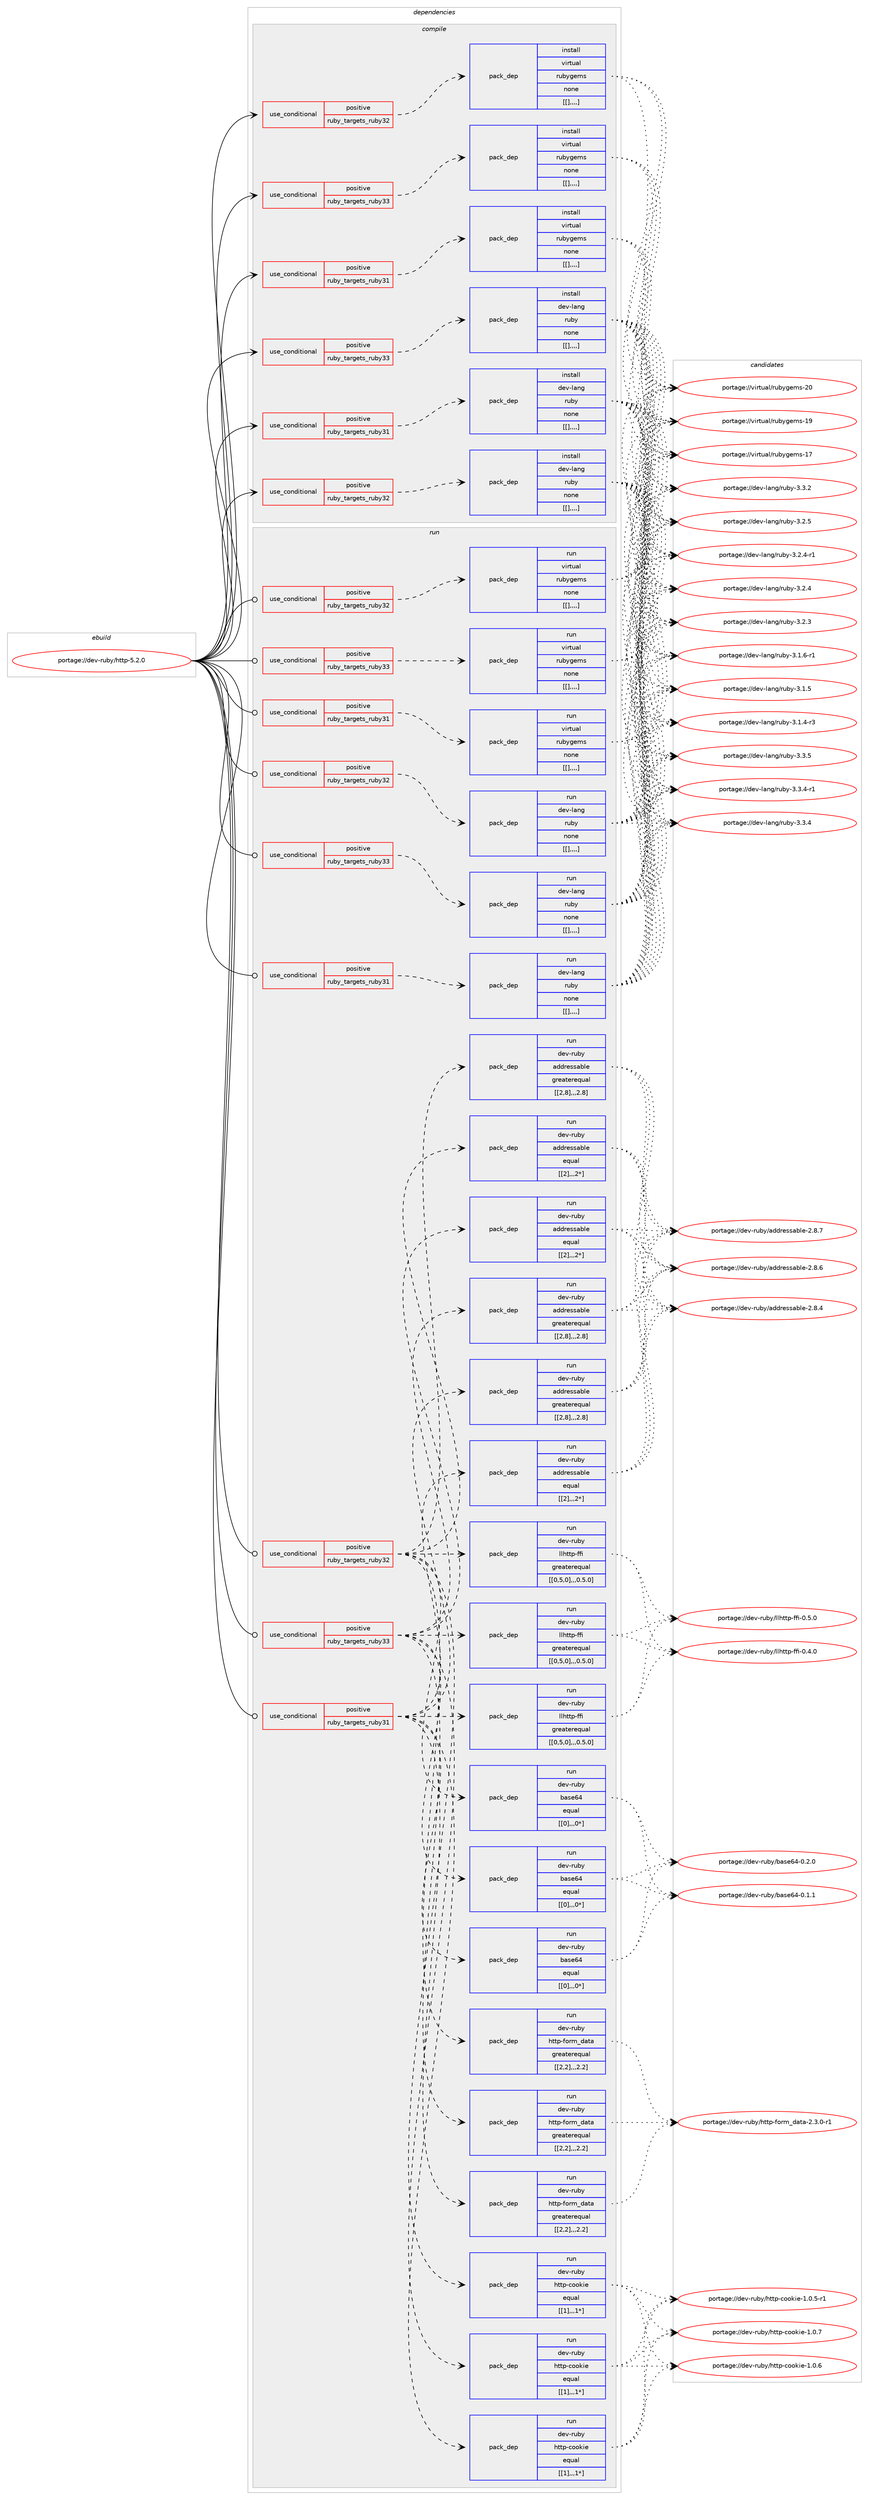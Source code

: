 digraph prolog {

# *************
# Graph options
# *************

newrank=true;
concentrate=true;
compound=true;
graph [rankdir=LR,fontname=Helvetica,fontsize=10,ranksep=1.5];#, ranksep=2.5, nodesep=0.2];
edge  [arrowhead=vee];
node  [fontname=Helvetica,fontsize=10];

# **********
# The ebuild
# **********

subgraph cluster_leftcol {
color=gray;
label=<<i>ebuild</i>>;
id [label="portage://dev-ruby/http-5.2.0", color=red, width=4, href="../dev-ruby/http-5.2.0.svg"];
}

# ****************
# The dependencies
# ****************

subgraph cluster_midcol {
color=gray;
label=<<i>dependencies</i>>;
subgraph cluster_compile {
fillcolor="#eeeeee";
style=filled;
label=<<i>compile</i>>;
subgraph cond50214 {
dependency189086 [label=<<TABLE BORDER="0" CELLBORDER="1" CELLSPACING="0" CELLPADDING="4"><TR><TD ROWSPAN="3" CELLPADDING="10">use_conditional</TD></TR><TR><TD>positive</TD></TR><TR><TD>ruby_targets_ruby31</TD></TR></TABLE>>, shape=none, color=red];
subgraph pack137550 {
dependency189087 [label=<<TABLE BORDER="0" CELLBORDER="1" CELLSPACING="0" CELLPADDING="4" WIDTH="220"><TR><TD ROWSPAN="6" CELLPADDING="30">pack_dep</TD></TR><TR><TD WIDTH="110">install</TD></TR><TR><TD>dev-lang</TD></TR><TR><TD>ruby</TD></TR><TR><TD>none</TD></TR><TR><TD>[[],,,,]</TD></TR></TABLE>>, shape=none, color=blue];
}
dependency189086:e -> dependency189087:w [weight=20,style="dashed",arrowhead="vee"];
}
id:e -> dependency189086:w [weight=20,style="solid",arrowhead="vee"];
subgraph cond50215 {
dependency189088 [label=<<TABLE BORDER="0" CELLBORDER="1" CELLSPACING="0" CELLPADDING="4"><TR><TD ROWSPAN="3" CELLPADDING="10">use_conditional</TD></TR><TR><TD>positive</TD></TR><TR><TD>ruby_targets_ruby31</TD></TR></TABLE>>, shape=none, color=red];
subgraph pack137551 {
dependency189089 [label=<<TABLE BORDER="0" CELLBORDER="1" CELLSPACING="0" CELLPADDING="4" WIDTH="220"><TR><TD ROWSPAN="6" CELLPADDING="30">pack_dep</TD></TR><TR><TD WIDTH="110">install</TD></TR><TR><TD>virtual</TD></TR><TR><TD>rubygems</TD></TR><TR><TD>none</TD></TR><TR><TD>[[],,,,]</TD></TR></TABLE>>, shape=none, color=blue];
}
dependency189088:e -> dependency189089:w [weight=20,style="dashed",arrowhead="vee"];
}
id:e -> dependency189088:w [weight=20,style="solid",arrowhead="vee"];
subgraph cond50216 {
dependency189090 [label=<<TABLE BORDER="0" CELLBORDER="1" CELLSPACING="0" CELLPADDING="4"><TR><TD ROWSPAN="3" CELLPADDING="10">use_conditional</TD></TR><TR><TD>positive</TD></TR><TR><TD>ruby_targets_ruby32</TD></TR></TABLE>>, shape=none, color=red];
subgraph pack137552 {
dependency189091 [label=<<TABLE BORDER="0" CELLBORDER="1" CELLSPACING="0" CELLPADDING="4" WIDTH="220"><TR><TD ROWSPAN="6" CELLPADDING="30">pack_dep</TD></TR><TR><TD WIDTH="110">install</TD></TR><TR><TD>dev-lang</TD></TR><TR><TD>ruby</TD></TR><TR><TD>none</TD></TR><TR><TD>[[],,,,]</TD></TR></TABLE>>, shape=none, color=blue];
}
dependency189090:e -> dependency189091:w [weight=20,style="dashed",arrowhead="vee"];
}
id:e -> dependency189090:w [weight=20,style="solid",arrowhead="vee"];
subgraph cond50217 {
dependency189092 [label=<<TABLE BORDER="0" CELLBORDER="1" CELLSPACING="0" CELLPADDING="4"><TR><TD ROWSPAN="3" CELLPADDING="10">use_conditional</TD></TR><TR><TD>positive</TD></TR><TR><TD>ruby_targets_ruby32</TD></TR></TABLE>>, shape=none, color=red];
subgraph pack137553 {
dependency189093 [label=<<TABLE BORDER="0" CELLBORDER="1" CELLSPACING="0" CELLPADDING="4" WIDTH="220"><TR><TD ROWSPAN="6" CELLPADDING="30">pack_dep</TD></TR><TR><TD WIDTH="110">install</TD></TR><TR><TD>virtual</TD></TR><TR><TD>rubygems</TD></TR><TR><TD>none</TD></TR><TR><TD>[[],,,,]</TD></TR></TABLE>>, shape=none, color=blue];
}
dependency189092:e -> dependency189093:w [weight=20,style="dashed",arrowhead="vee"];
}
id:e -> dependency189092:w [weight=20,style="solid",arrowhead="vee"];
subgraph cond50218 {
dependency189094 [label=<<TABLE BORDER="0" CELLBORDER="1" CELLSPACING="0" CELLPADDING="4"><TR><TD ROWSPAN="3" CELLPADDING="10">use_conditional</TD></TR><TR><TD>positive</TD></TR><TR><TD>ruby_targets_ruby33</TD></TR></TABLE>>, shape=none, color=red];
subgraph pack137554 {
dependency189095 [label=<<TABLE BORDER="0" CELLBORDER="1" CELLSPACING="0" CELLPADDING="4" WIDTH="220"><TR><TD ROWSPAN="6" CELLPADDING="30">pack_dep</TD></TR><TR><TD WIDTH="110">install</TD></TR><TR><TD>dev-lang</TD></TR><TR><TD>ruby</TD></TR><TR><TD>none</TD></TR><TR><TD>[[],,,,]</TD></TR></TABLE>>, shape=none, color=blue];
}
dependency189094:e -> dependency189095:w [weight=20,style="dashed",arrowhead="vee"];
}
id:e -> dependency189094:w [weight=20,style="solid",arrowhead="vee"];
subgraph cond50219 {
dependency189096 [label=<<TABLE BORDER="0" CELLBORDER="1" CELLSPACING="0" CELLPADDING="4"><TR><TD ROWSPAN="3" CELLPADDING="10">use_conditional</TD></TR><TR><TD>positive</TD></TR><TR><TD>ruby_targets_ruby33</TD></TR></TABLE>>, shape=none, color=red];
subgraph pack137555 {
dependency189097 [label=<<TABLE BORDER="0" CELLBORDER="1" CELLSPACING="0" CELLPADDING="4" WIDTH="220"><TR><TD ROWSPAN="6" CELLPADDING="30">pack_dep</TD></TR><TR><TD WIDTH="110">install</TD></TR><TR><TD>virtual</TD></TR><TR><TD>rubygems</TD></TR><TR><TD>none</TD></TR><TR><TD>[[],,,,]</TD></TR></TABLE>>, shape=none, color=blue];
}
dependency189096:e -> dependency189097:w [weight=20,style="dashed",arrowhead="vee"];
}
id:e -> dependency189096:w [weight=20,style="solid",arrowhead="vee"];
}
subgraph cluster_compileandrun {
fillcolor="#eeeeee";
style=filled;
label=<<i>compile and run</i>>;
}
subgraph cluster_run {
fillcolor="#eeeeee";
style=filled;
label=<<i>run</i>>;
subgraph cond50220 {
dependency189098 [label=<<TABLE BORDER="0" CELLBORDER="1" CELLSPACING="0" CELLPADDING="4"><TR><TD ROWSPAN="3" CELLPADDING="10">use_conditional</TD></TR><TR><TD>positive</TD></TR><TR><TD>ruby_targets_ruby31</TD></TR></TABLE>>, shape=none, color=red];
subgraph pack137556 {
dependency189099 [label=<<TABLE BORDER="0" CELLBORDER="1" CELLSPACING="0" CELLPADDING="4" WIDTH="220"><TR><TD ROWSPAN="6" CELLPADDING="30">pack_dep</TD></TR><TR><TD WIDTH="110">run</TD></TR><TR><TD>dev-lang</TD></TR><TR><TD>ruby</TD></TR><TR><TD>none</TD></TR><TR><TD>[[],,,,]</TD></TR></TABLE>>, shape=none, color=blue];
}
dependency189098:e -> dependency189099:w [weight=20,style="dashed",arrowhead="vee"];
}
id:e -> dependency189098:w [weight=20,style="solid",arrowhead="odot"];
subgraph cond50221 {
dependency189100 [label=<<TABLE BORDER="0" CELLBORDER="1" CELLSPACING="0" CELLPADDING="4"><TR><TD ROWSPAN="3" CELLPADDING="10">use_conditional</TD></TR><TR><TD>positive</TD></TR><TR><TD>ruby_targets_ruby31</TD></TR></TABLE>>, shape=none, color=red];
subgraph pack137557 {
dependency189101 [label=<<TABLE BORDER="0" CELLBORDER="1" CELLSPACING="0" CELLPADDING="4" WIDTH="220"><TR><TD ROWSPAN="6" CELLPADDING="30">pack_dep</TD></TR><TR><TD WIDTH="110">run</TD></TR><TR><TD>dev-ruby</TD></TR><TR><TD>addressable</TD></TR><TR><TD>equal</TD></TR><TR><TD>[[2],,,2*]</TD></TR></TABLE>>, shape=none, color=blue];
}
dependency189100:e -> dependency189101:w [weight=20,style="dashed",arrowhead="vee"];
subgraph pack137558 {
dependency189102 [label=<<TABLE BORDER="0" CELLBORDER="1" CELLSPACING="0" CELLPADDING="4" WIDTH="220"><TR><TD ROWSPAN="6" CELLPADDING="30">pack_dep</TD></TR><TR><TD WIDTH="110">run</TD></TR><TR><TD>dev-ruby</TD></TR><TR><TD>addressable</TD></TR><TR><TD>greaterequal</TD></TR><TR><TD>[[2,8],,,2.8]</TD></TR></TABLE>>, shape=none, color=blue];
}
dependency189100:e -> dependency189102:w [weight=20,style="dashed",arrowhead="vee"];
subgraph pack137559 {
dependency189103 [label=<<TABLE BORDER="0" CELLBORDER="1" CELLSPACING="0" CELLPADDING="4" WIDTH="220"><TR><TD ROWSPAN="6" CELLPADDING="30">pack_dep</TD></TR><TR><TD WIDTH="110">run</TD></TR><TR><TD>dev-ruby</TD></TR><TR><TD>base64</TD></TR><TR><TD>equal</TD></TR><TR><TD>[[0],,,0*]</TD></TR></TABLE>>, shape=none, color=blue];
}
dependency189100:e -> dependency189103:w [weight=20,style="dashed",arrowhead="vee"];
subgraph pack137560 {
dependency189104 [label=<<TABLE BORDER="0" CELLBORDER="1" CELLSPACING="0" CELLPADDING="4" WIDTH="220"><TR><TD ROWSPAN="6" CELLPADDING="30">pack_dep</TD></TR><TR><TD WIDTH="110">run</TD></TR><TR><TD>dev-ruby</TD></TR><TR><TD>http-cookie</TD></TR><TR><TD>equal</TD></TR><TR><TD>[[1],,,1*]</TD></TR></TABLE>>, shape=none, color=blue];
}
dependency189100:e -> dependency189104:w [weight=20,style="dashed",arrowhead="vee"];
subgraph pack137561 {
dependency189105 [label=<<TABLE BORDER="0" CELLBORDER="1" CELLSPACING="0" CELLPADDING="4" WIDTH="220"><TR><TD ROWSPAN="6" CELLPADDING="30">pack_dep</TD></TR><TR><TD WIDTH="110">run</TD></TR><TR><TD>dev-ruby</TD></TR><TR><TD>http-form_data</TD></TR><TR><TD>greaterequal</TD></TR><TR><TD>[[2,2],,,2.2]</TD></TR></TABLE>>, shape=none, color=blue];
}
dependency189100:e -> dependency189105:w [weight=20,style="dashed",arrowhead="vee"];
subgraph pack137562 {
dependency189106 [label=<<TABLE BORDER="0" CELLBORDER="1" CELLSPACING="0" CELLPADDING="4" WIDTH="220"><TR><TD ROWSPAN="6" CELLPADDING="30">pack_dep</TD></TR><TR><TD WIDTH="110">run</TD></TR><TR><TD>dev-ruby</TD></TR><TR><TD>llhttp-ffi</TD></TR><TR><TD>greaterequal</TD></TR><TR><TD>[[0,5,0],,,0.5.0]</TD></TR></TABLE>>, shape=none, color=blue];
}
dependency189100:e -> dependency189106:w [weight=20,style="dashed",arrowhead="vee"];
}
id:e -> dependency189100:w [weight=20,style="solid",arrowhead="odot"];
subgraph cond50222 {
dependency189107 [label=<<TABLE BORDER="0" CELLBORDER="1" CELLSPACING="0" CELLPADDING="4"><TR><TD ROWSPAN="3" CELLPADDING="10">use_conditional</TD></TR><TR><TD>positive</TD></TR><TR><TD>ruby_targets_ruby31</TD></TR></TABLE>>, shape=none, color=red];
subgraph pack137563 {
dependency189108 [label=<<TABLE BORDER="0" CELLBORDER="1" CELLSPACING="0" CELLPADDING="4" WIDTH="220"><TR><TD ROWSPAN="6" CELLPADDING="30">pack_dep</TD></TR><TR><TD WIDTH="110">run</TD></TR><TR><TD>virtual</TD></TR><TR><TD>rubygems</TD></TR><TR><TD>none</TD></TR><TR><TD>[[],,,,]</TD></TR></TABLE>>, shape=none, color=blue];
}
dependency189107:e -> dependency189108:w [weight=20,style="dashed",arrowhead="vee"];
}
id:e -> dependency189107:w [weight=20,style="solid",arrowhead="odot"];
subgraph cond50223 {
dependency189109 [label=<<TABLE BORDER="0" CELLBORDER="1" CELLSPACING="0" CELLPADDING="4"><TR><TD ROWSPAN="3" CELLPADDING="10">use_conditional</TD></TR><TR><TD>positive</TD></TR><TR><TD>ruby_targets_ruby32</TD></TR></TABLE>>, shape=none, color=red];
subgraph pack137564 {
dependency189110 [label=<<TABLE BORDER="0" CELLBORDER="1" CELLSPACING="0" CELLPADDING="4" WIDTH="220"><TR><TD ROWSPAN="6" CELLPADDING="30">pack_dep</TD></TR><TR><TD WIDTH="110">run</TD></TR><TR><TD>dev-lang</TD></TR><TR><TD>ruby</TD></TR><TR><TD>none</TD></TR><TR><TD>[[],,,,]</TD></TR></TABLE>>, shape=none, color=blue];
}
dependency189109:e -> dependency189110:w [weight=20,style="dashed",arrowhead="vee"];
}
id:e -> dependency189109:w [weight=20,style="solid",arrowhead="odot"];
subgraph cond50224 {
dependency189111 [label=<<TABLE BORDER="0" CELLBORDER="1" CELLSPACING="0" CELLPADDING="4"><TR><TD ROWSPAN="3" CELLPADDING="10">use_conditional</TD></TR><TR><TD>positive</TD></TR><TR><TD>ruby_targets_ruby32</TD></TR></TABLE>>, shape=none, color=red];
subgraph pack137565 {
dependency189112 [label=<<TABLE BORDER="0" CELLBORDER="1" CELLSPACING="0" CELLPADDING="4" WIDTH="220"><TR><TD ROWSPAN="6" CELLPADDING="30">pack_dep</TD></TR><TR><TD WIDTH="110">run</TD></TR><TR><TD>dev-ruby</TD></TR><TR><TD>addressable</TD></TR><TR><TD>equal</TD></TR><TR><TD>[[2],,,2*]</TD></TR></TABLE>>, shape=none, color=blue];
}
dependency189111:e -> dependency189112:w [weight=20,style="dashed",arrowhead="vee"];
subgraph pack137566 {
dependency189113 [label=<<TABLE BORDER="0" CELLBORDER="1" CELLSPACING="0" CELLPADDING="4" WIDTH="220"><TR><TD ROWSPAN="6" CELLPADDING="30">pack_dep</TD></TR><TR><TD WIDTH="110">run</TD></TR><TR><TD>dev-ruby</TD></TR><TR><TD>addressable</TD></TR><TR><TD>greaterequal</TD></TR><TR><TD>[[2,8],,,2.8]</TD></TR></TABLE>>, shape=none, color=blue];
}
dependency189111:e -> dependency189113:w [weight=20,style="dashed",arrowhead="vee"];
subgraph pack137567 {
dependency189114 [label=<<TABLE BORDER="0" CELLBORDER="1" CELLSPACING="0" CELLPADDING="4" WIDTH="220"><TR><TD ROWSPAN="6" CELLPADDING="30">pack_dep</TD></TR><TR><TD WIDTH="110">run</TD></TR><TR><TD>dev-ruby</TD></TR><TR><TD>base64</TD></TR><TR><TD>equal</TD></TR><TR><TD>[[0],,,0*]</TD></TR></TABLE>>, shape=none, color=blue];
}
dependency189111:e -> dependency189114:w [weight=20,style="dashed",arrowhead="vee"];
subgraph pack137568 {
dependency189115 [label=<<TABLE BORDER="0" CELLBORDER="1" CELLSPACING="0" CELLPADDING="4" WIDTH="220"><TR><TD ROWSPAN="6" CELLPADDING="30">pack_dep</TD></TR><TR><TD WIDTH="110">run</TD></TR><TR><TD>dev-ruby</TD></TR><TR><TD>http-cookie</TD></TR><TR><TD>equal</TD></TR><TR><TD>[[1],,,1*]</TD></TR></TABLE>>, shape=none, color=blue];
}
dependency189111:e -> dependency189115:w [weight=20,style="dashed",arrowhead="vee"];
subgraph pack137569 {
dependency189116 [label=<<TABLE BORDER="0" CELLBORDER="1" CELLSPACING="0" CELLPADDING="4" WIDTH="220"><TR><TD ROWSPAN="6" CELLPADDING="30">pack_dep</TD></TR><TR><TD WIDTH="110">run</TD></TR><TR><TD>dev-ruby</TD></TR><TR><TD>http-form_data</TD></TR><TR><TD>greaterequal</TD></TR><TR><TD>[[2,2],,,2.2]</TD></TR></TABLE>>, shape=none, color=blue];
}
dependency189111:e -> dependency189116:w [weight=20,style="dashed",arrowhead="vee"];
subgraph pack137570 {
dependency189117 [label=<<TABLE BORDER="0" CELLBORDER="1" CELLSPACING="0" CELLPADDING="4" WIDTH="220"><TR><TD ROWSPAN="6" CELLPADDING="30">pack_dep</TD></TR><TR><TD WIDTH="110">run</TD></TR><TR><TD>dev-ruby</TD></TR><TR><TD>llhttp-ffi</TD></TR><TR><TD>greaterequal</TD></TR><TR><TD>[[0,5,0],,,0.5.0]</TD></TR></TABLE>>, shape=none, color=blue];
}
dependency189111:e -> dependency189117:w [weight=20,style="dashed",arrowhead="vee"];
}
id:e -> dependency189111:w [weight=20,style="solid",arrowhead="odot"];
subgraph cond50225 {
dependency189118 [label=<<TABLE BORDER="0" CELLBORDER="1" CELLSPACING="0" CELLPADDING="4"><TR><TD ROWSPAN="3" CELLPADDING="10">use_conditional</TD></TR><TR><TD>positive</TD></TR><TR><TD>ruby_targets_ruby32</TD></TR></TABLE>>, shape=none, color=red];
subgraph pack137571 {
dependency189119 [label=<<TABLE BORDER="0" CELLBORDER="1" CELLSPACING="0" CELLPADDING="4" WIDTH="220"><TR><TD ROWSPAN="6" CELLPADDING="30">pack_dep</TD></TR><TR><TD WIDTH="110">run</TD></TR><TR><TD>virtual</TD></TR><TR><TD>rubygems</TD></TR><TR><TD>none</TD></TR><TR><TD>[[],,,,]</TD></TR></TABLE>>, shape=none, color=blue];
}
dependency189118:e -> dependency189119:w [weight=20,style="dashed",arrowhead="vee"];
}
id:e -> dependency189118:w [weight=20,style="solid",arrowhead="odot"];
subgraph cond50226 {
dependency189120 [label=<<TABLE BORDER="0" CELLBORDER="1" CELLSPACING="0" CELLPADDING="4"><TR><TD ROWSPAN="3" CELLPADDING="10">use_conditional</TD></TR><TR><TD>positive</TD></TR><TR><TD>ruby_targets_ruby33</TD></TR></TABLE>>, shape=none, color=red];
subgraph pack137572 {
dependency189121 [label=<<TABLE BORDER="0" CELLBORDER="1" CELLSPACING="0" CELLPADDING="4" WIDTH="220"><TR><TD ROWSPAN="6" CELLPADDING="30">pack_dep</TD></TR><TR><TD WIDTH="110">run</TD></TR><TR><TD>dev-lang</TD></TR><TR><TD>ruby</TD></TR><TR><TD>none</TD></TR><TR><TD>[[],,,,]</TD></TR></TABLE>>, shape=none, color=blue];
}
dependency189120:e -> dependency189121:w [weight=20,style="dashed",arrowhead="vee"];
}
id:e -> dependency189120:w [weight=20,style="solid",arrowhead="odot"];
subgraph cond50227 {
dependency189122 [label=<<TABLE BORDER="0" CELLBORDER="1" CELLSPACING="0" CELLPADDING="4"><TR><TD ROWSPAN="3" CELLPADDING="10">use_conditional</TD></TR><TR><TD>positive</TD></TR><TR><TD>ruby_targets_ruby33</TD></TR></TABLE>>, shape=none, color=red];
subgraph pack137573 {
dependency189123 [label=<<TABLE BORDER="0" CELLBORDER="1" CELLSPACING="0" CELLPADDING="4" WIDTH="220"><TR><TD ROWSPAN="6" CELLPADDING="30">pack_dep</TD></TR><TR><TD WIDTH="110">run</TD></TR><TR><TD>dev-ruby</TD></TR><TR><TD>addressable</TD></TR><TR><TD>equal</TD></TR><TR><TD>[[2],,,2*]</TD></TR></TABLE>>, shape=none, color=blue];
}
dependency189122:e -> dependency189123:w [weight=20,style="dashed",arrowhead="vee"];
subgraph pack137574 {
dependency189124 [label=<<TABLE BORDER="0" CELLBORDER="1" CELLSPACING="0" CELLPADDING="4" WIDTH="220"><TR><TD ROWSPAN="6" CELLPADDING="30">pack_dep</TD></TR><TR><TD WIDTH="110">run</TD></TR><TR><TD>dev-ruby</TD></TR><TR><TD>addressable</TD></TR><TR><TD>greaterequal</TD></TR><TR><TD>[[2,8],,,2.8]</TD></TR></TABLE>>, shape=none, color=blue];
}
dependency189122:e -> dependency189124:w [weight=20,style="dashed",arrowhead="vee"];
subgraph pack137575 {
dependency189125 [label=<<TABLE BORDER="0" CELLBORDER="1" CELLSPACING="0" CELLPADDING="4" WIDTH="220"><TR><TD ROWSPAN="6" CELLPADDING="30">pack_dep</TD></TR><TR><TD WIDTH="110">run</TD></TR><TR><TD>dev-ruby</TD></TR><TR><TD>base64</TD></TR><TR><TD>equal</TD></TR><TR><TD>[[0],,,0*]</TD></TR></TABLE>>, shape=none, color=blue];
}
dependency189122:e -> dependency189125:w [weight=20,style="dashed",arrowhead="vee"];
subgraph pack137576 {
dependency189126 [label=<<TABLE BORDER="0" CELLBORDER="1" CELLSPACING="0" CELLPADDING="4" WIDTH="220"><TR><TD ROWSPAN="6" CELLPADDING="30">pack_dep</TD></TR><TR><TD WIDTH="110">run</TD></TR><TR><TD>dev-ruby</TD></TR><TR><TD>http-cookie</TD></TR><TR><TD>equal</TD></TR><TR><TD>[[1],,,1*]</TD></TR></TABLE>>, shape=none, color=blue];
}
dependency189122:e -> dependency189126:w [weight=20,style="dashed",arrowhead="vee"];
subgraph pack137577 {
dependency189127 [label=<<TABLE BORDER="0" CELLBORDER="1" CELLSPACING="0" CELLPADDING="4" WIDTH="220"><TR><TD ROWSPAN="6" CELLPADDING="30">pack_dep</TD></TR><TR><TD WIDTH="110">run</TD></TR><TR><TD>dev-ruby</TD></TR><TR><TD>http-form_data</TD></TR><TR><TD>greaterequal</TD></TR><TR><TD>[[2,2],,,2.2]</TD></TR></TABLE>>, shape=none, color=blue];
}
dependency189122:e -> dependency189127:w [weight=20,style="dashed",arrowhead="vee"];
subgraph pack137578 {
dependency189128 [label=<<TABLE BORDER="0" CELLBORDER="1" CELLSPACING="0" CELLPADDING="4" WIDTH="220"><TR><TD ROWSPAN="6" CELLPADDING="30">pack_dep</TD></TR><TR><TD WIDTH="110">run</TD></TR><TR><TD>dev-ruby</TD></TR><TR><TD>llhttp-ffi</TD></TR><TR><TD>greaterequal</TD></TR><TR><TD>[[0,5,0],,,0.5.0]</TD></TR></TABLE>>, shape=none, color=blue];
}
dependency189122:e -> dependency189128:w [weight=20,style="dashed",arrowhead="vee"];
}
id:e -> dependency189122:w [weight=20,style="solid",arrowhead="odot"];
subgraph cond50228 {
dependency189129 [label=<<TABLE BORDER="0" CELLBORDER="1" CELLSPACING="0" CELLPADDING="4"><TR><TD ROWSPAN="3" CELLPADDING="10">use_conditional</TD></TR><TR><TD>positive</TD></TR><TR><TD>ruby_targets_ruby33</TD></TR></TABLE>>, shape=none, color=red];
subgraph pack137579 {
dependency189130 [label=<<TABLE BORDER="0" CELLBORDER="1" CELLSPACING="0" CELLPADDING="4" WIDTH="220"><TR><TD ROWSPAN="6" CELLPADDING="30">pack_dep</TD></TR><TR><TD WIDTH="110">run</TD></TR><TR><TD>virtual</TD></TR><TR><TD>rubygems</TD></TR><TR><TD>none</TD></TR><TR><TD>[[],,,,]</TD></TR></TABLE>>, shape=none, color=blue];
}
dependency189129:e -> dependency189130:w [weight=20,style="dashed",arrowhead="vee"];
}
id:e -> dependency189129:w [weight=20,style="solid",arrowhead="odot"];
}
}

# **************
# The candidates
# **************

subgraph cluster_choices {
rank=same;
color=gray;
label=<<i>candidates</i>>;

subgraph choice137550 {
color=black;
nodesep=1;
choice10010111845108971101034711411798121455146514653 [label="portage://dev-lang/ruby-3.3.5", color=red, width=4,href="../dev-lang/ruby-3.3.5.svg"];
choice100101118451089711010347114117981214551465146524511449 [label="portage://dev-lang/ruby-3.3.4-r1", color=red, width=4,href="../dev-lang/ruby-3.3.4-r1.svg"];
choice10010111845108971101034711411798121455146514652 [label="portage://dev-lang/ruby-3.3.4", color=red, width=4,href="../dev-lang/ruby-3.3.4.svg"];
choice10010111845108971101034711411798121455146514650 [label="portage://dev-lang/ruby-3.3.2", color=red, width=4,href="../dev-lang/ruby-3.3.2.svg"];
choice10010111845108971101034711411798121455146504653 [label="portage://dev-lang/ruby-3.2.5", color=red, width=4,href="../dev-lang/ruby-3.2.5.svg"];
choice100101118451089711010347114117981214551465046524511449 [label="portage://dev-lang/ruby-3.2.4-r1", color=red, width=4,href="../dev-lang/ruby-3.2.4-r1.svg"];
choice10010111845108971101034711411798121455146504652 [label="portage://dev-lang/ruby-3.2.4", color=red, width=4,href="../dev-lang/ruby-3.2.4.svg"];
choice10010111845108971101034711411798121455146504651 [label="portage://dev-lang/ruby-3.2.3", color=red, width=4,href="../dev-lang/ruby-3.2.3.svg"];
choice100101118451089711010347114117981214551464946544511449 [label="portage://dev-lang/ruby-3.1.6-r1", color=red, width=4,href="../dev-lang/ruby-3.1.6-r1.svg"];
choice10010111845108971101034711411798121455146494653 [label="portage://dev-lang/ruby-3.1.5", color=red, width=4,href="../dev-lang/ruby-3.1.5.svg"];
choice100101118451089711010347114117981214551464946524511451 [label="portage://dev-lang/ruby-3.1.4-r3", color=red, width=4,href="../dev-lang/ruby-3.1.4-r3.svg"];
dependency189087:e -> choice10010111845108971101034711411798121455146514653:w [style=dotted,weight="100"];
dependency189087:e -> choice100101118451089711010347114117981214551465146524511449:w [style=dotted,weight="100"];
dependency189087:e -> choice10010111845108971101034711411798121455146514652:w [style=dotted,weight="100"];
dependency189087:e -> choice10010111845108971101034711411798121455146514650:w [style=dotted,weight="100"];
dependency189087:e -> choice10010111845108971101034711411798121455146504653:w [style=dotted,weight="100"];
dependency189087:e -> choice100101118451089711010347114117981214551465046524511449:w [style=dotted,weight="100"];
dependency189087:e -> choice10010111845108971101034711411798121455146504652:w [style=dotted,weight="100"];
dependency189087:e -> choice10010111845108971101034711411798121455146504651:w [style=dotted,weight="100"];
dependency189087:e -> choice100101118451089711010347114117981214551464946544511449:w [style=dotted,weight="100"];
dependency189087:e -> choice10010111845108971101034711411798121455146494653:w [style=dotted,weight="100"];
dependency189087:e -> choice100101118451089711010347114117981214551464946524511451:w [style=dotted,weight="100"];
}
subgraph choice137551 {
color=black;
nodesep=1;
choice118105114116117971084711411798121103101109115455048 [label="portage://virtual/rubygems-20", color=red, width=4,href="../virtual/rubygems-20.svg"];
choice118105114116117971084711411798121103101109115454957 [label="portage://virtual/rubygems-19", color=red, width=4,href="../virtual/rubygems-19.svg"];
choice118105114116117971084711411798121103101109115454955 [label="portage://virtual/rubygems-17", color=red, width=4,href="../virtual/rubygems-17.svg"];
dependency189089:e -> choice118105114116117971084711411798121103101109115455048:w [style=dotted,weight="100"];
dependency189089:e -> choice118105114116117971084711411798121103101109115454957:w [style=dotted,weight="100"];
dependency189089:e -> choice118105114116117971084711411798121103101109115454955:w [style=dotted,weight="100"];
}
subgraph choice137552 {
color=black;
nodesep=1;
choice10010111845108971101034711411798121455146514653 [label="portage://dev-lang/ruby-3.3.5", color=red, width=4,href="../dev-lang/ruby-3.3.5.svg"];
choice100101118451089711010347114117981214551465146524511449 [label="portage://dev-lang/ruby-3.3.4-r1", color=red, width=4,href="../dev-lang/ruby-3.3.4-r1.svg"];
choice10010111845108971101034711411798121455146514652 [label="portage://dev-lang/ruby-3.3.4", color=red, width=4,href="../dev-lang/ruby-3.3.4.svg"];
choice10010111845108971101034711411798121455146514650 [label="portage://dev-lang/ruby-3.3.2", color=red, width=4,href="../dev-lang/ruby-3.3.2.svg"];
choice10010111845108971101034711411798121455146504653 [label="portage://dev-lang/ruby-3.2.5", color=red, width=4,href="../dev-lang/ruby-3.2.5.svg"];
choice100101118451089711010347114117981214551465046524511449 [label="portage://dev-lang/ruby-3.2.4-r1", color=red, width=4,href="../dev-lang/ruby-3.2.4-r1.svg"];
choice10010111845108971101034711411798121455146504652 [label="portage://dev-lang/ruby-3.2.4", color=red, width=4,href="../dev-lang/ruby-3.2.4.svg"];
choice10010111845108971101034711411798121455146504651 [label="portage://dev-lang/ruby-3.2.3", color=red, width=4,href="../dev-lang/ruby-3.2.3.svg"];
choice100101118451089711010347114117981214551464946544511449 [label="portage://dev-lang/ruby-3.1.6-r1", color=red, width=4,href="../dev-lang/ruby-3.1.6-r1.svg"];
choice10010111845108971101034711411798121455146494653 [label="portage://dev-lang/ruby-3.1.5", color=red, width=4,href="../dev-lang/ruby-3.1.5.svg"];
choice100101118451089711010347114117981214551464946524511451 [label="portage://dev-lang/ruby-3.1.4-r3", color=red, width=4,href="../dev-lang/ruby-3.1.4-r3.svg"];
dependency189091:e -> choice10010111845108971101034711411798121455146514653:w [style=dotted,weight="100"];
dependency189091:e -> choice100101118451089711010347114117981214551465146524511449:w [style=dotted,weight="100"];
dependency189091:e -> choice10010111845108971101034711411798121455146514652:w [style=dotted,weight="100"];
dependency189091:e -> choice10010111845108971101034711411798121455146514650:w [style=dotted,weight="100"];
dependency189091:e -> choice10010111845108971101034711411798121455146504653:w [style=dotted,weight="100"];
dependency189091:e -> choice100101118451089711010347114117981214551465046524511449:w [style=dotted,weight="100"];
dependency189091:e -> choice10010111845108971101034711411798121455146504652:w [style=dotted,weight="100"];
dependency189091:e -> choice10010111845108971101034711411798121455146504651:w [style=dotted,weight="100"];
dependency189091:e -> choice100101118451089711010347114117981214551464946544511449:w [style=dotted,weight="100"];
dependency189091:e -> choice10010111845108971101034711411798121455146494653:w [style=dotted,weight="100"];
dependency189091:e -> choice100101118451089711010347114117981214551464946524511451:w [style=dotted,weight="100"];
}
subgraph choice137553 {
color=black;
nodesep=1;
choice118105114116117971084711411798121103101109115455048 [label="portage://virtual/rubygems-20", color=red, width=4,href="../virtual/rubygems-20.svg"];
choice118105114116117971084711411798121103101109115454957 [label="portage://virtual/rubygems-19", color=red, width=4,href="../virtual/rubygems-19.svg"];
choice118105114116117971084711411798121103101109115454955 [label="portage://virtual/rubygems-17", color=red, width=4,href="../virtual/rubygems-17.svg"];
dependency189093:e -> choice118105114116117971084711411798121103101109115455048:w [style=dotted,weight="100"];
dependency189093:e -> choice118105114116117971084711411798121103101109115454957:w [style=dotted,weight="100"];
dependency189093:e -> choice118105114116117971084711411798121103101109115454955:w [style=dotted,weight="100"];
}
subgraph choice137554 {
color=black;
nodesep=1;
choice10010111845108971101034711411798121455146514653 [label="portage://dev-lang/ruby-3.3.5", color=red, width=4,href="../dev-lang/ruby-3.3.5.svg"];
choice100101118451089711010347114117981214551465146524511449 [label="portage://dev-lang/ruby-3.3.4-r1", color=red, width=4,href="../dev-lang/ruby-3.3.4-r1.svg"];
choice10010111845108971101034711411798121455146514652 [label="portage://dev-lang/ruby-3.3.4", color=red, width=4,href="../dev-lang/ruby-3.3.4.svg"];
choice10010111845108971101034711411798121455146514650 [label="portage://dev-lang/ruby-3.3.2", color=red, width=4,href="../dev-lang/ruby-3.3.2.svg"];
choice10010111845108971101034711411798121455146504653 [label="portage://dev-lang/ruby-3.2.5", color=red, width=4,href="../dev-lang/ruby-3.2.5.svg"];
choice100101118451089711010347114117981214551465046524511449 [label="portage://dev-lang/ruby-3.2.4-r1", color=red, width=4,href="../dev-lang/ruby-3.2.4-r1.svg"];
choice10010111845108971101034711411798121455146504652 [label="portage://dev-lang/ruby-3.2.4", color=red, width=4,href="../dev-lang/ruby-3.2.4.svg"];
choice10010111845108971101034711411798121455146504651 [label="portage://dev-lang/ruby-3.2.3", color=red, width=4,href="../dev-lang/ruby-3.2.3.svg"];
choice100101118451089711010347114117981214551464946544511449 [label="portage://dev-lang/ruby-3.1.6-r1", color=red, width=4,href="../dev-lang/ruby-3.1.6-r1.svg"];
choice10010111845108971101034711411798121455146494653 [label="portage://dev-lang/ruby-3.1.5", color=red, width=4,href="../dev-lang/ruby-3.1.5.svg"];
choice100101118451089711010347114117981214551464946524511451 [label="portage://dev-lang/ruby-3.1.4-r3", color=red, width=4,href="../dev-lang/ruby-3.1.4-r3.svg"];
dependency189095:e -> choice10010111845108971101034711411798121455146514653:w [style=dotted,weight="100"];
dependency189095:e -> choice100101118451089711010347114117981214551465146524511449:w [style=dotted,weight="100"];
dependency189095:e -> choice10010111845108971101034711411798121455146514652:w [style=dotted,weight="100"];
dependency189095:e -> choice10010111845108971101034711411798121455146514650:w [style=dotted,weight="100"];
dependency189095:e -> choice10010111845108971101034711411798121455146504653:w [style=dotted,weight="100"];
dependency189095:e -> choice100101118451089711010347114117981214551465046524511449:w [style=dotted,weight="100"];
dependency189095:e -> choice10010111845108971101034711411798121455146504652:w [style=dotted,weight="100"];
dependency189095:e -> choice10010111845108971101034711411798121455146504651:w [style=dotted,weight="100"];
dependency189095:e -> choice100101118451089711010347114117981214551464946544511449:w [style=dotted,weight="100"];
dependency189095:e -> choice10010111845108971101034711411798121455146494653:w [style=dotted,weight="100"];
dependency189095:e -> choice100101118451089711010347114117981214551464946524511451:w [style=dotted,weight="100"];
}
subgraph choice137555 {
color=black;
nodesep=1;
choice118105114116117971084711411798121103101109115455048 [label="portage://virtual/rubygems-20", color=red, width=4,href="../virtual/rubygems-20.svg"];
choice118105114116117971084711411798121103101109115454957 [label="portage://virtual/rubygems-19", color=red, width=4,href="../virtual/rubygems-19.svg"];
choice118105114116117971084711411798121103101109115454955 [label="portage://virtual/rubygems-17", color=red, width=4,href="../virtual/rubygems-17.svg"];
dependency189097:e -> choice118105114116117971084711411798121103101109115455048:w [style=dotted,weight="100"];
dependency189097:e -> choice118105114116117971084711411798121103101109115454957:w [style=dotted,weight="100"];
dependency189097:e -> choice118105114116117971084711411798121103101109115454955:w [style=dotted,weight="100"];
}
subgraph choice137556 {
color=black;
nodesep=1;
choice10010111845108971101034711411798121455146514653 [label="portage://dev-lang/ruby-3.3.5", color=red, width=4,href="../dev-lang/ruby-3.3.5.svg"];
choice100101118451089711010347114117981214551465146524511449 [label="portage://dev-lang/ruby-3.3.4-r1", color=red, width=4,href="../dev-lang/ruby-3.3.4-r1.svg"];
choice10010111845108971101034711411798121455146514652 [label="portage://dev-lang/ruby-3.3.4", color=red, width=4,href="../dev-lang/ruby-3.3.4.svg"];
choice10010111845108971101034711411798121455146514650 [label="portage://dev-lang/ruby-3.3.2", color=red, width=4,href="../dev-lang/ruby-3.3.2.svg"];
choice10010111845108971101034711411798121455146504653 [label="portage://dev-lang/ruby-3.2.5", color=red, width=4,href="../dev-lang/ruby-3.2.5.svg"];
choice100101118451089711010347114117981214551465046524511449 [label="portage://dev-lang/ruby-3.2.4-r1", color=red, width=4,href="../dev-lang/ruby-3.2.4-r1.svg"];
choice10010111845108971101034711411798121455146504652 [label="portage://dev-lang/ruby-3.2.4", color=red, width=4,href="../dev-lang/ruby-3.2.4.svg"];
choice10010111845108971101034711411798121455146504651 [label="portage://dev-lang/ruby-3.2.3", color=red, width=4,href="../dev-lang/ruby-3.2.3.svg"];
choice100101118451089711010347114117981214551464946544511449 [label="portage://dev-lang/ruby-3.1.6-r1", color=red, width=4,href="../dev-lang/ruby-3.1.6-r1.svg"];
choice10010111845108971101034711411798121455146494653 [label="portage://dev-lang/ruby-3.1.5", color=red, width=4,href="../dev-lang/ruby-3.1.5.svg"];
choice100101118451089711010347114117981214551464946524511451 [label="portage://dev-lang/ruby-3.1.4-r3", color=red, width=4,href="../dev-lang/ruby-3.1.4-r3.svg"];
dependency189099:e -> choice10010111845108971101034711411798121455146514653:w [style=dotted,weight="100"];
dependency189099:e -> choice100101118451089711010347114117981214551465146524511449:w [style=dotted,weight="100"];
dependency189099:e -> choice10010111845108971101034711411798121455146514652:w [style=dotted,weight="100"];
dependency189099:e -> choice10010111845108971101034711411798121455146514650:w [style=dotted,weight="100"];
dependency189099:e -> choice10010111845108971101034711411798121455146504653:w [style=dotted,weight="100"];
dependency189099:e -> choice100101118451089711010347114117981214551465046524511449:w [style=dotted,weight="100"];
dependency189099:e -> choice10010111845108971101034711411798121455146504652:w [style=dotted,weight="100"];
dependency189099:e -> choice10010111845108971101034711411798121455146504651:w [style=dotted,weight="100"];
dependency189099:e -> choice100101118451089711010347114117981214551464946544511449:w [style=dotted,weight="100"];
dependency189099:e -> choice10010111845108971101034711411798121455146494653:w [style=dotted,weight="100"];
dependency189099:e -> choice100101118451089711010347114117981214551464946524511451:w [style=dotted,weight="100"];
}
subgraph choice137557 {
color=black;
nodesep=1;
choice100101118451141179812147971001001141011151159798108101455046564655 [label="portage://dev-ruby/addressable-2.8.7", color=red, width=4,href="../dev-ruby/addressable-2.8.7.svg"];
choice100101118451141179812147971001001141011151159798108101455046564654 [label="portage://dev-ruby/addressable-2.8.6", color=red, width=4,href="../dev-ruby/addressable-2.8.6.svg"];
choice100101118451141179812147971001001141011151159798108101455046564652 [label="portage://dev-ruby/addressable-2.8.4", color=red, width=4,href="../dev-ruby/addressable-2.8.4.svg"];
dependency189101:e -> choice100101118451141179812147971001001141011151159798108101455046564655:w [style=dotted,weight="100"];
dependency189101:e -> choice100101118451141179812147971001001141011151159798108101455046564654:w [style=dotted,weight="100"];
dependency189101:e -> choice100101118451141179812147971001001141011151159798108101455046564652:w [style=dotted,weight="100"];
}
subgraph choice137558 {
color=black;
nodesep=1;
choice100101118451141179812147971001001141011151159798108101455046564655 [label="portage://dev-ruby/addressable-2.8.7", color=red, width=4,href="../dev-ruby/addressable-2.8.7.svg"];
choice100101118451141179812147971001001141011151159798108101455046564654 [label="portage://dev-ruby/addressable-2.8.6", color=red, width=4,href="../dev-ruby/addressable-2.8.6.svg"];
choice100101118451141179812147971001001141011151159798108101455046564652 [label="portage://dev-ruby/addressable-2.8.4", color=red, width=4,href="../dev-ruby/addressable-2.8.4.svg"];
dependency189102:e -> choice100101118451141179812147971001001141011151159798108101455046564655:w [style=dotted,weight="100"];
dependency189102:e -> choice100101118451141179812147971001001141011151159798108101455046564654:w [style=dotted,weight="100"];
dependency189102:e -> choice100101118451141179812147971001001141011151159798108101455046564652:w [style=dotted,weight="100"];
}
subgraph choice137559 {
color=black;
nodesep=1;
choice10010111845114117981214798971151015452454846504648 [label="portage://dev-ruby/base64-0.2.0", color=red, width=4,href="../dev-ruby/base64-0.2.0.svg"];
choice10010111845114117981214798971151015452454846494649 [label="portage://dev-ruby/base64-0.1.1", color=red, width=4,href="../dev-ruby/base64-0.1.1.svg"];
dependency189103:e -> choice10010111845114117981214798971151015452454846504648:w [style=dotted,weight="100"];
dependency189103:e -> choice10010111845114117981214798971151015452454846494649:w [style=dotted,weight="100"];
}
subgraph choice137560 {
color=black;
nodesep=1;
choice1001011184511411798121471041161161124599111111107105101454946484655 [label="portage://dev-ruby/http-cookie-1.0.7", color=red, width=4,href="../dev-ruby/http-cookie-1.0.7.svg"];
choice1001011184511411798121471041161161124599111111107105101454946484654 [label="portage://dev-ruby/http-cookie-1.0.6", color=red, width=4,href="../dev-ruby/http-cookie-1.0.6.svg"];
choice10010111845114117981214710411611611245991111111071051014549464846534511449 [label="portage://dev-ruby/http-cookie-1.0.5-r1", color=red, width=4,href="../dev-ruby/http-cookie-1.0.5-r1.svg"];
dependency189104:e -> choice1001011184511411798121471041161161124599111111107105101454946484655:w [style=dotted,weight="100"];
dependency189104:e -> choice1001011184511411798121471041161161124599111111107105101454946484654:w [style=dotted,weight="100"];
dependency189104:e -> choice10010111845114117981214710411611611245991111111071051014549464846534511449:w [style=dotted,weight="100"];
}
subgraph choice137561 {
color=black;
nodesep=1;
choice100101118451141179812147104116116112451021111141099510097116974550465146484511449 [label="portage://dev-ruby/http-form_data-2.3.0-r1", color=red, width=4,href="../dev-ruby/http-form_data-2.3.0-r1.svg"];
dependency189105:e -> choice100101118451141179812147104116116112451021111141099510097116974550465146484511449:w [style=dotted,weight="100"];
}
subgraph choice137562 {
color=black;
nodesep=1;
choice10010111845114117981214710810810411611611245102102105454846534648 [label="portage://dev-ruby/llhttp-ffi-0.5.0", color=red, width=4,href="../dev-ruby/llhttp-ffi-0.5.0.svg"];
choice10010111845114117981214710810810411611611245102102105454846524648 [label="portage://dev-ruby/llhttp-ffi-0.4.0", color=red, width=4,href="../dev-ruby/llhttp-ffi-0.4.0.svg"];
dependency189106:e -> choice10010111845114117981214710810810411611611245102102105454846534648:w [style=dotted,weight="100"];
dependency189106:e -> choice10010111845114117981214710810810411611611245102102105454846524648:w [style=dotted,weight="100"];
}
subgraph choice137563 {
color=black;
nodesep=1;
choice118105114116117971084711411798121103101109115455048 [label="portage://virtual/rubygems-20", color=red, width=4,href="../virtual/rubygems-20.svg"];
choice118105114116117971084711411798121103101109115454957 [label="portage://virtual/rubygems-19", color=red, width=4,href="../virtual/rubygems-19.svg"];
choice118105114116117971084711411798121103101109115454955 [label="portage://virtual/rubygems-17", color=red, width=4,href="../virtual/rubygems-17.svg"];
dependency189108:e -> choice118105114116117971084711411798121103101109115455048:w [style=dotted,weight="100"];
dependency189108:e -> choice118105114116117971084711411798121103101109115454957:w [style=dotted,weight="100"];
dependency189108:e -> choice118105114116117971084711411798121103101109115454955:w [style=dotted,weight="100"];
}
subgraph choice137564 {
color=black;
nodesep=1;
choice10010111845108971101034711411798121455146514653 [label="portage://dev-lang/ruby-3.3.5", color=red, width=4,href="../dev-lang/ruby-3.3.5.svg"];
choice100101118451089711010347114117981214551465146524511449 [label="portage://dev-lang/ruby-3.3.4-r1", color=red, width=4,href="../dev-lang/ruby-3.3.4-r1.svg"];
choice10010111845108971101034711411798121455146514652 [label="portage://dev-lang/ruby-3.3.4", color=red, width=4,href="../dev-lang/ruby-3.3.4.svg"];
choice10010111845108971101034711411798121455146514650 [label="portage://dev-lang/ruby-3.3.2", color=red, width=4,href="../dev-lang/ruby-3.3.2.svg"];
choice10010111845108971101034711411798121455146504653 [label="portage://dev-lang/ruby-3.2.5", color=red, width=4,href="../dev-lang/ruby-3.2.5.svg"];
choice100101118451089711010347114117981214551465046524511449 [label="portage://dev-lang/ruby-3.2.4-r1", color=red, width=4,href="../dev-lang/ruby-3.2.4-r1.svg"];
choice10010111845108971101034711411798121455146504652 [label="portage://dev-lang/ruby-3.2.4", color=red, width=4,href="../dev-lang/ruby-3.2.4.svg"];
choice10010111845108971101034711411798121455146504651 [label="portage://dev-lang/ruby-3.2.3", color=red, width=4,href="../dev-lang/ruby-3.2.3.svg"];
choice100101118451089711010347114117981214551464946544511449 [label="portage://dev-lang/ruby-3.1.6-r1", color=red, width=4,href="../dev-lang/ruby-3.1.6-r1.svg"];
choice10010111845108971101034711411798121455146494653 [label="portage://dev-lang/ruby-3.1.5", color=red, width=4,href="../dev-lang/ruby-3.1.5.svg"];
choice100101118451089711010347114117981214551464946524511451 [label="portage://dev-lang/ruby-3.1.4-r3", color=red, width=4,href="../dev-lang/ruby-3.1.4-r3.svg"];
dependency189110:e -> choice10010111845108971101034711411798121455146514653:w [style=dotted,weight="100"];
dependency189110:e -> choice100101118451089711010347114117981214551465146524511449:w [style=dotted,weight="100"];
dependency189110:e -> choice10010111845108971101034711411798121455146514652:w [style=dotted,weight="100"];
dependency189110:e -> choice10010111845108971101034711411798121455146514650:w [style=dotted,weight="100"];
dependency189110:e -> choice10010111845108971101034711411798121455146504653:w [style=dotted,weight="100"];
dependency189110:e -> choice100101118451089711010347114117981214551465046524511449:w [style=dotted,weight="100"];
dependency189110:e -> choice10010111845108971101034711411798121455146504652:w [style=dotted,weight="100"];
dependency189110:e -> choice10010111845108971101034711411798121455146504651:w [style=dotted,weight="100"];
dependency189110:e -> choice100101118451089711010347114117981214551464946544511449:w [style=dotted,weight="100"];
dependency189110:e -> choice10010111845108971101034711411798121455146494653:w [style=dotted,weight="100"];
dependency189110:e -> choice100101118451089711010347114117981214551464946524511451:w [style=dotted,weight="100"];
}
subgraph choice137565 {
color=black;
nodesep=1;
choice100101118451141179812147971001001141011151159798108101455046564655 [label="portage://dev-ruby/addressable-2.8.7", color=red, width=4,href="../dev-ruby/addressable-2.8.7.svg"];
choice100101118451141179812147971001001141011151159798108101455046564654 [label="portage://dev-ruby/addressable-2.8.6", color=red, width=4,href="../dev-ruby/addressable-2.8.6.svg"];
choice100101118451141179812147971001001141011151159798108101455046564652 [label="portage://dev-ruby/addressable-2.8.4", color=red, width=4,href="../dev-ruby/addressable-2.8.4.svg"];
dependency189112:e -> choice100101118451141179812147971001001141011151159798108101455046564655:w [style=dotted,weight="100"];
dependency189112:e -> choice100101118451141179812147971001001141011151159798108101455046564654:w [style=dotted,weight="100"];
dependency189112:e -> choice100101118451141179812147971001001141011151159798108101455046564652:w [style=dotted,weight="100"];
}
subgraph choice137566 {
color=black;
nodesep=1;
choice100101118451141179812147971001001141011151159798108101455046564655 [label="portage://dev-ruby/addressable-2.8.7", color=red, width=4,href="../dev-ruby/addressable-2.8.7.svg"];
choice100101118451141179812147971001001141011151159798108101455046564654 [label="portage://dev-ruby/addressable-2.8.6", color=red, width=4,href="../dev-ruby/addressable-2.8.6.svg"];
choice100101118451141179812147971001001141011151159798108101455046564652 [label="portage://dev-ruby/addressable-2.8.4", color=red, width=4,href="../dev-ruby/addressable-2.8.4.svg"];
dependency189113:e -> choice100101118451141179812147971001001141011151159798108101455046564655:w [style=dotted,weight="100"];
dependency189113:e -> choice100101118451141179812147971001001141011151159798108101455046564654:w [style=dotted,weight="100"];
dependency189113:e -> choice100101118451141179812147971001001141011151159798108101455046564652:w [style=dotted,weight="100"];
}
subgraph choice137567 {
color=black;
nodesep=1;
choice10010111845114117981214798971151015452454846504648 [label="portage://dev-ruby/base64-0.2.0", color=red, width=4,href="../dev-ruby/base64-0.2.0.svg"];
choice10010111845114117981214798971151015452454846494649 [label="portage://dev-ruby/base64-0.1.1", color=red, width=4,href="../dev-ruby/base64-0.1.1.svg"];
dependency189114:e -> choice10010111845114117981214798971151015452454846504648:w [style=dotted,weight="100"];
dependency189114:e -> choice10010111845114117981214798971151015452454846494649:w [style=dotted,weight="100"];
}
subgraph choice137568 {
color=black;
nodesep=1;
choice1001011184511411798121471041161161124599111111107105101454946484655 [label="portage://dev-ruby/http-cookie-1.0.7", color=red, width=4,href="../dev-ruby/http-cookie-1.0.7.svg"];
choice1001011184511411798121471041161161124599111111107105101454946484654 [label="portage://dev-ruby/http-cookie-1.0.6", color=red, width=4,href="../dev-ruby/http-cookie-1.0.6.svg"];
choice10010111845114117981214710411611611245991111111071051014549464846534511449 [label="portage://dev-ruby/http-cookie-1.0.5-r1", color=red, width=4,href="../dev-ruby/http-cookie-1.0.5-r1.svg"];
dependency189115:e -> choice1001011184511411798121471041161161124599111111107105101454946484655:w [style=dotted,weight="100"];
dependency189115:e -> choice1001011184511411798121471041161161124599111111107105101454946484654:w [style=dotted,weight="100"];
dependency189115:e -> choice10010111845114117981214710411611611245991111111071051014549464846534511449:w [style=dotted,weight="100"];
}
subgraph choice137569 {
color=black;
nodesep=1;
choice100101118451141179812147104116116112451021111141099510097116974550465146484511449 [label="portage://dev-ruby/http-form_data-2.3.0-r1", color=red, width=4,href="../dev-ruby/http-form_data-2.3.0-r1.svg"];
dependency189116:e -> choice100101118451141179812147104116116112451021111141099510097116974550465146484511449:w [style=dotted,weight="100"];
}
subgraph choice137570 {
color=black;
nodesep=1;
choice10010111845114117981214710810810411611611245102102105454846534648 [label="portage://dev-ruby/llhttp-ffi-0.5.0", color=red, width=4,href="../dev-ruby/llhttp-ffi-0.5.0.svg"];
choice10010111845114117981214710810810411611611245102102105454846524648 [label="portage://dev-ruby/llhttp-ffi-0.4.0", color=red, width=4,href="../dev-ruby/llhttp-ffi-0.4.0.svg"];
dependency189117:e -> choice10010111845114117981214710810810411611611245102102105454846534648:w [style=dotted,weight="100"];
dependency189117:e -> choice10010111845114117981214710810810411611611245102102105454846524648:w [style=dotted,weight="100"];
}
subgraph choice137571 {
color=black;
nodesep=1;
choice118105114116117971084711411798121103101109115455048 [label="portage://virtual/rubygems-20", color=red, width=4,href="../virtual/rubygems-20.svg"];
choice118105114116117971084711411798121103101109115454957 [label="portage://virtual/rubygems-19", color=red, width=4,href="../virtual/rubygems-19.svg"];
choice118105114116117971084711411798121103101109115454955 [label="portage://virtual/rubygems-17", color=red, width=4,href="../virtual/rubygems-17.svg"];
dependency189119:e -> choice118105114116117971084711411798121103101109115455048:w [style=dotted,weight="100"];
dependency189119:e -> choice118105114116117971084711411798121103101109115454957:w [style=dotted,weight="100"];
dependency189119:e -> choice118105114116117971084711411798121103101109115454955:w [style=dotted,weight="100"];
}
subgraph choice137572 {
color=black;
nodesep=1;
choice10010111845108971101034711411798121455146514653 [label="portage://dev-lang/ruby-3.3.5", color=red, width=4,href="../dev-lang/ruby-3.3.5.svg"];
choice100101118451089711010347114117981214551465146524511449 [label="portage://dev-lang/ruby-3.3.4-r1", color=red, width=4,href="../dev-lang/ruby-3.3.4-r1.svg"];
choice10010111845108971101034711411798121455146514652 [label="portage://dev-lang/ruby-3.3.4", color=red, width=4,href="../dev-lang/ruby-3.3.4.svg"];
choice10010111845108971101034711411798121455146514650 [label="portage://dev-lang/ruby-3.3.2", color=red, width=4,href="../dev-lang/ruby-3.3.2.svg"];
choice10010111845108971101034711411798121455146504653 [label="portage://dev-lang/ruby-3.2.5", color=red, width=4,href="../dev-lang/ruby-3.2.5.svg"];
choice100101118451089711010347114117981214551465046524511449 [label="portage://dev-lang/ruby-3.2.4-r1", color=red, width=4,href="../dev-lang/ruby-3.2.4-r1.svg"];
choice10010111845108971101034711411798121455146504652 [label="portage://dev-lang/ruby-3.2.4", color=red, width=4,href="../dev-lang/ruby-3.2.4.svg"];
choice10010111845108971101034711411798121455146504651 [label="portage://dev-lang/ruby-3.2.3", color=red, width=4,href="../dev-lang/ruby-3.2.3.svg"];
choice100101118451089711010347114117981214551464946544511449 [label="portage://dev-lang/ruby-3.1.6-r1", color=red, width=4,href="../dev-lang/ruby-3.1.6-r1.svg"];
choice10010111845108971101034711411798121455146494653 [label="portage://dev-lang/ruby-3.1.5", color=red, width=4,href="../dev-lang/ruby-3.1.5.svg"];
choice100101118451089711010347114117981214551464946524511451 [label="portage://dev-lang/ruby-3.1.4-r3", color=red, width=4,href="../dev-lang/ruby-3.1.4-r3.svg"];
dependency189121:e -> choice10010111845108971101034711411798121455146514653:w [style=dotted,weight="100"];
dependency189121:e -> choice100101118451089711010347114117981214551465146524511449:w [style=dotted,weight="100"];
dependency189121:e -> choice10010111845108971101034711411798121455146514652:w [style=dotted,weight="100"];
dependency189121:e -> choice10010111845108971101034711411798121455146514650:w [style=dotted,weight="100"];
dependency189121:e -> choice10010111845108971101034711411798121455146504653:w [style=dotted,weight="100"];
dependency189121:e -> choice100101118451089711010347114117981214551465046524511449:w [style=dotted,weight="100"];
dependency189121:e -> choice10010111845108971101034711411798121455146504652:w [style=dotted,weight="100"];
dependency189121:e -> choice10010111845108971101034711411798121455146504651:w [style=dotted,weight="100"];
dependency189121:e -> choice100101118451089711010347114117981214551464946544511449:w [style=dotted,weight="100"];
dependency189121:e -> choice10010111845108971101034711411798121455146494653:w [style=dotted,weight="100"];
dependency189121:e -> choice100101118451089711010347114117981214551464946524511451:w [style=dotted,weight="100"];
}
subgraph choice137573 {
color=black;
nodesep=1;
choice100101118451141179812147971001001141011151159798108101455046564655 [label="portage://dev-ruby/addressable-2.8.7", color=red, width=4,href="../dev-ruby/addressable-2.8.7.svg"];
choice100101118451141179812147971001001141011151159798108101455046564654 [label="portage://dev-ruby/addressable-2.8.6", color=red, width=4,href="../dev-ruby/addressable-2.8.6.svg"];
choice100101118451141179812147971001001141011151159798108101455046564652 [label="portage://dev-ruby/addressable-2.8.4", color=red, width=4,href="../dev-ruby/addressable-2.8.4.svg"];
dependency189123:e -> choice100101118451141179812147971001001141011151159798108101455046564655:w [style=dotted,weight="100"];
dependency189123:e -> choice100101118451141179812147971001001141011151159798108101455046564654:w [style=dotted,weight="100"];
dependency189123:e -> choice100101118451141179812147971001001141011151159798108101455046564652:w [style=dotted,weight="100"];
}
subgraph choice137574 {
color=black;
nodesep=1;
choice100101118451141179812147971001001141011151159798108101455046564655 [label="portage://dev-ruby/addressable-2.8.7", color=red, width=4,href="../dev-ruby/addressable-2.8.7.svg"];
choice100101118451141179812147971001001141011151159798108101455046564654 [label="portage://dev-ruby/addressable-2.8.6", color=red, width=4,href="../dev-ruby/addressable-2.8.6.svg"];
choice100101118451141179812147971001001141011151159798108101455046564652 [label="portage://dev-ruby/addressable-2.8.4", color=red, width=4,href="../dev-ruby/addressable-2.8.4.svg"];
dependency189124:e -> choice100101118451141179812147971001001141011151159798108101455046564655:w [style=dotted,weight="100"];
dependency189124:e -> choice100101118451141179812147971001001141011151159798108101455046564654:w [style=dotted,weight="100"];
dependency189124:e -> choice100101118451141179812147971001001141011151159798108101455046564652:w [style=dotted,weight="100"];
}
subgraph choice137575 {
color=black;
nodesep=1;
choice10010111845114117981214798971151015452454846504648 [label="portage://dev-ruby/base64-0.2.0", color=red, width=4,href="../dev-ruby/base64-0.2.0.svg"];
choice10010111845114117981214798971151015452454846494649 [label="portage://dev-ruby/base64-0.1.1", color=red, width=4,href="../dev-ruby/base64-0.1.1.svg"];
dependency189125:e -> choice10010111845114117981214798971151015452454846504648:w [style=dotted,weight="100"];
dependency189125:e -> choice10010111845114117981214798971151015452454846494649:w [style=dotted,weight="100"];
}
subgraph choice137576 {
color=black;
nodesep=1;
choice1001011184511411798121471041161161124599111111107105101454946484655 [label="portage://dev-ruby/http-cookie-1.0.7", color=red, width=4,href="../dev-ruby/http-cookie-1.0.7.svg"];
choice1001011184511411798121471041161161124599111111107105101454946484654 [label="portage://dev-ruby/http-cookie-1.0.6", color=red, width=4,href="../dev-ruby/http-cookie-1.0.6.svg"];
choice10010111845114117981214710411611611245991111111071051014549464846534511449 [label="portage://dev-ruby/http-cookie-1.0.5-r1", color=red, width=4,href="../dev-ruby/http-cookie-1.0.5-r1.svg"];
dependency189126:e -> choice1001011184511411798121471041161161124599111111107105101454946484655:w [style=dotted,weight="100"];
dependency189126:e -> choice1001011184511411798121471041161161124599111111107105101454946484654:w [style=dotted,weight="100"];
dependency189126:e -> choice10010111845114117981214710411611611245991111111071051014549464846534511449:w [style=dotted,weight="100"];
}
subgraph choice137577 {
color=black;
nodesep=1;
choice100101118451141179812147104116116112451021111141099510097116974550465146484511449 [label="portage://dev-ruby/http-form_data-2.3.0-r1", color=red, width=4,href="../dev-ruby/http-form_data-2.3.0-r1.svg"];
dependency189127:e -> choice100101118451141179812147104116116112451021111141099510097116974550465146484511449:w [style=dotted,weight="100"];
}
subgraph choice137578 {
color=black;
nodesep=1;
choice10010111845114117981214710810810411611611245102102105454846534648 [label="portage://dev-ruby/llhttp-ffi-0.5.0", color=red, width=4,href="../dev-ruby/llhttp-ffi-0.5.0.svg"];
choice10010111845114117981214710810810411611611245102102105454846524648 [label="portage://dev-ruby/llhttp-ffi-0.4.0", color=red, width=4,href="../dev-ruby/llhttp-ffi-0.4.0.svg"];
dependency189128:e -> choice10010111845114117981214710810810411611611245102102105454846534648:w [style=dotted,weight="100"];
dependency189128:e -> choice10010111845114117981214710810810411611611245102102105454846524648:w [style=dotted,weight="100"];
}
subgraph choice137579 {
color=black;
nodesep=1;
choice118105114116117971084711411798121103101109115455048 [label="portage://virtual/rubygems-20", color=red, width=4,href="../virtual/rubygems-20.svg"];
choice118105114116117971084711411798121103101109115454957 [label="portage://virtual/rubygems-19", color=red, width=4,href="../virtual/rubygems-19.svg"];
choice118105114116117971084711411798121103101109115454955 [label="portage://virtual/rubygems-17", color=red, width=4,href="../virtual/rubygems-17.svg"];
dependency189130:e -> choice118105114116117971084711411798121103101109115455048:w [style=dotted,weight="100"];
dependency189130:e -> choice118105114116117971084711411798121103101109115454957:w [style=dotted,weight="100"];
dependency189130:e -> choice118105114116117971084711411798121103101109115454955:w [style=dotted,weight="100"];
}
}

}
